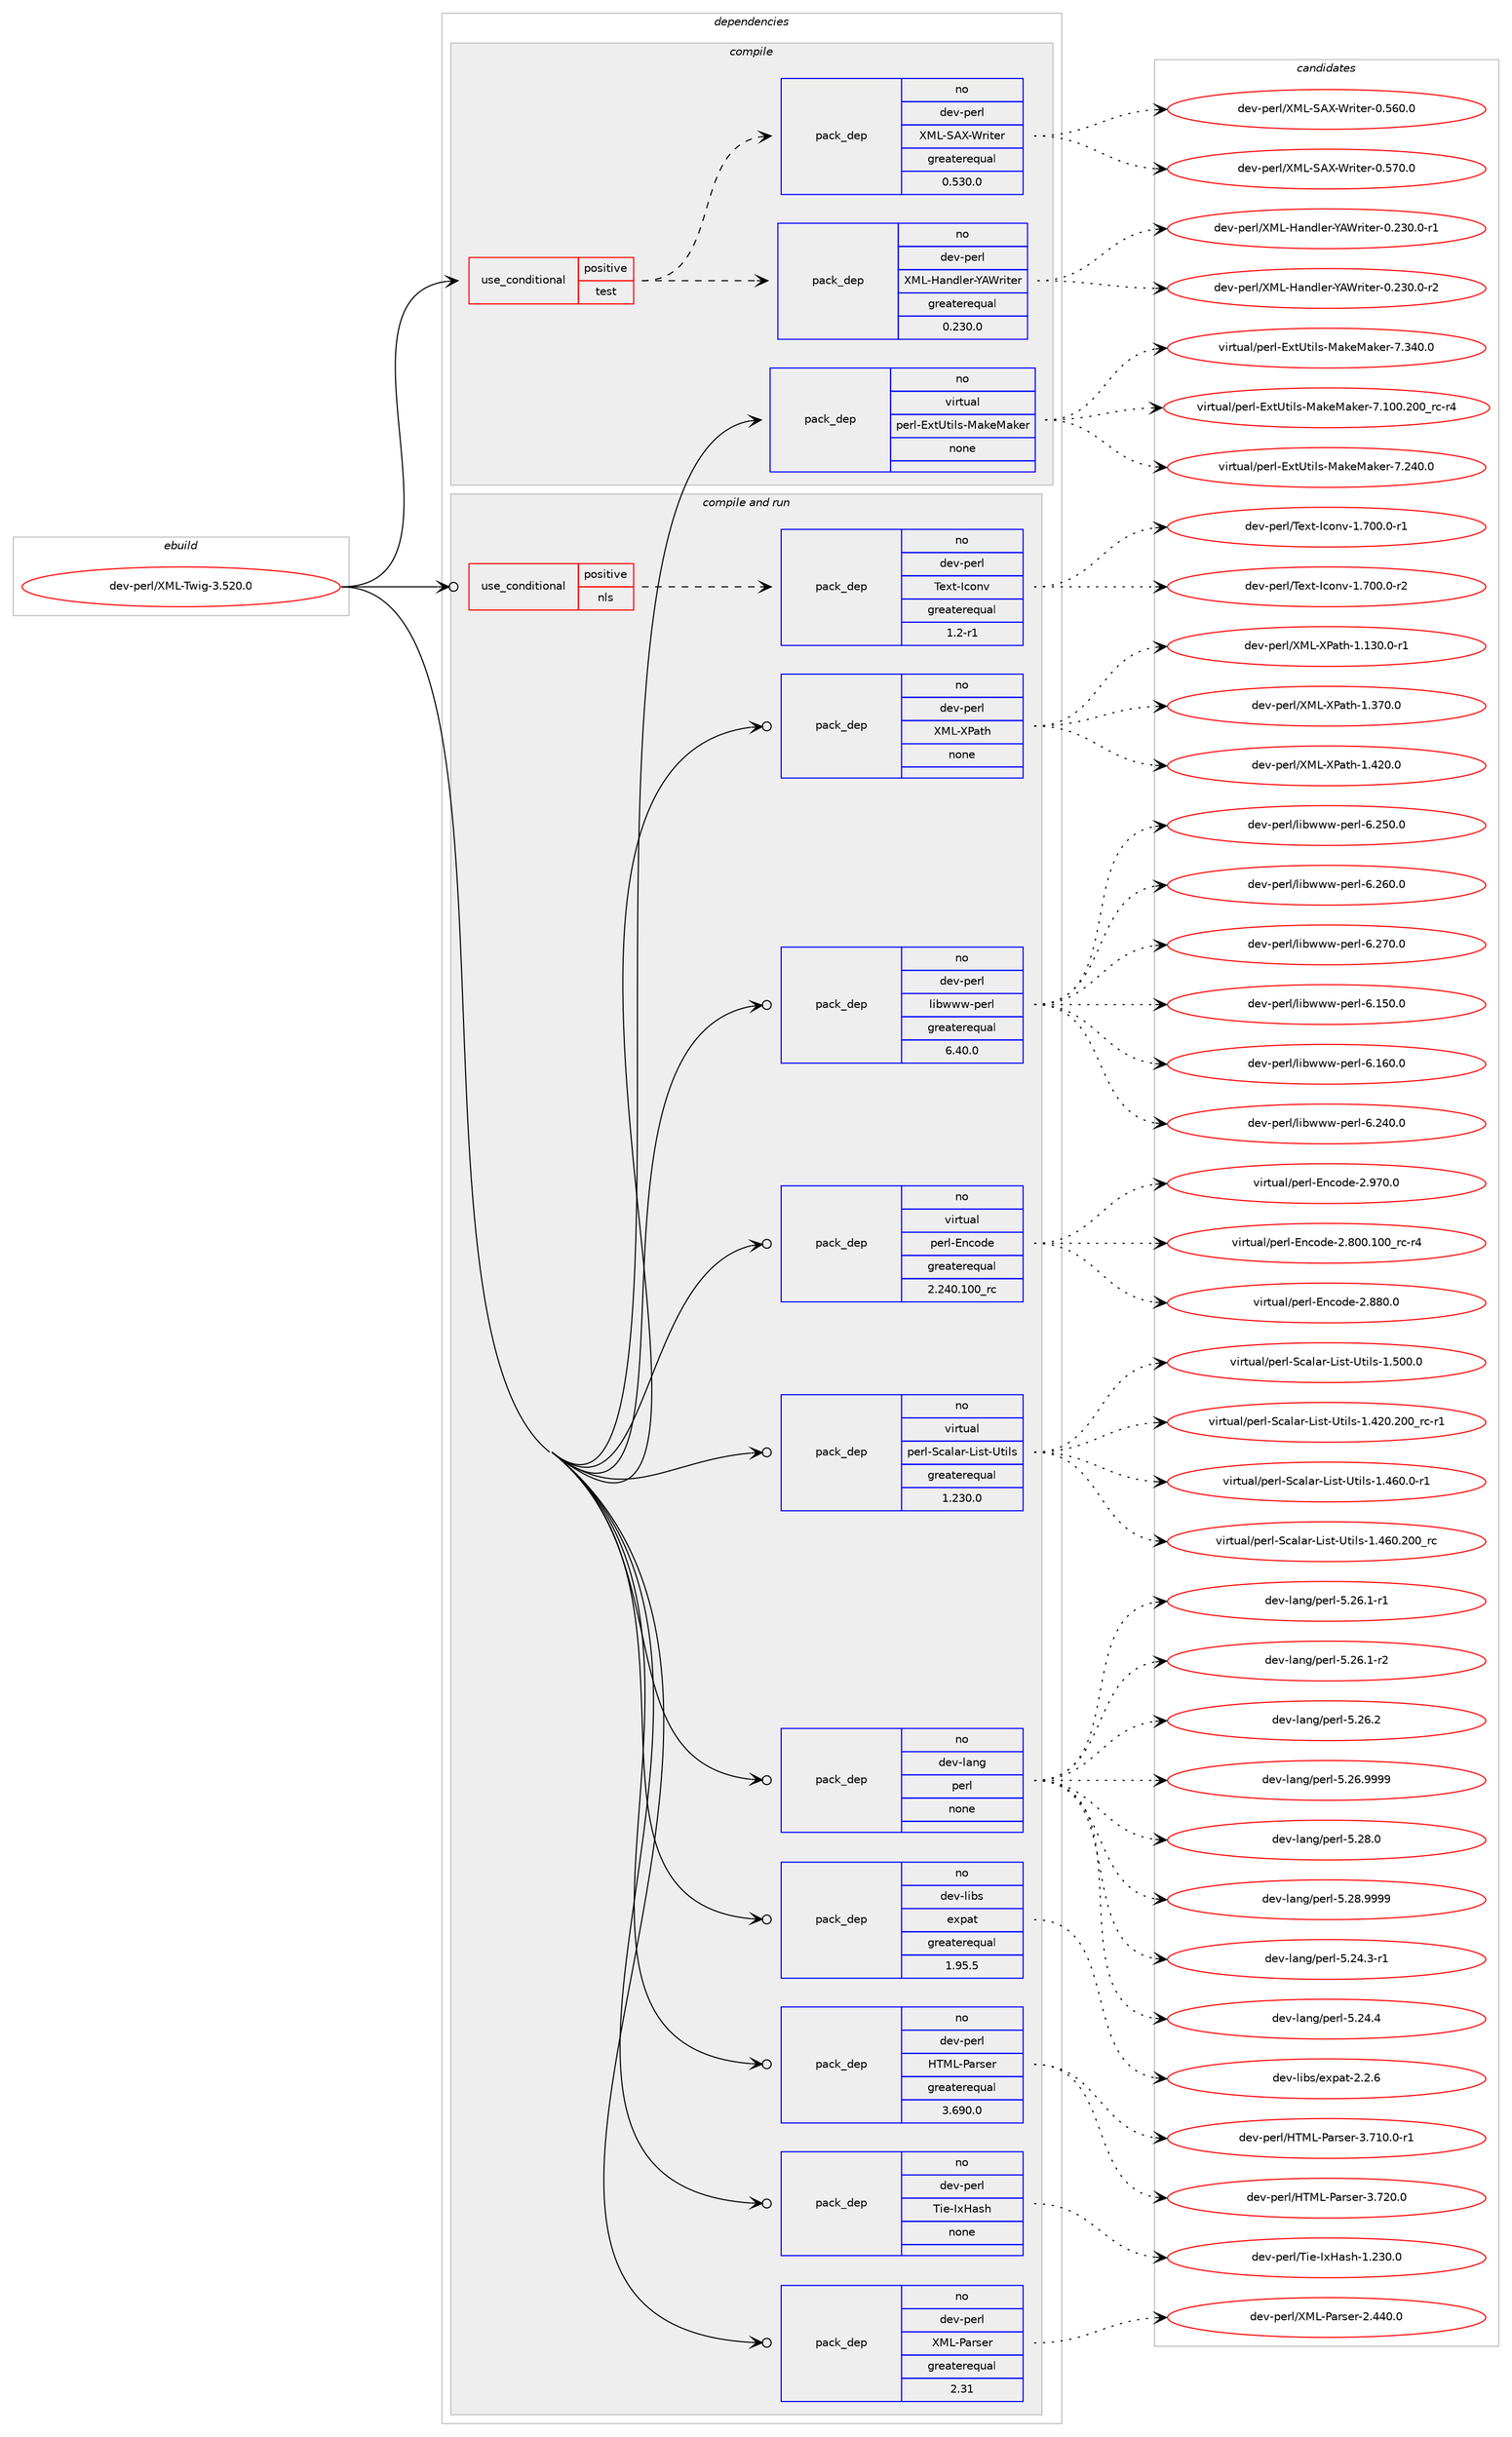 digraph prolog {

# *************
# Graph options
# *************

newrank=true;
concentrate=true;
compound=true;
graph [rankdir=LR,fontname=Helvetica,fontsize=10,ranksep=1.5];#, ranksep=2.5, nodesep=0.2];
edge  [arrowhead=vee];
node  [fontname=Helvetica,fontsize=10];

# **********
# The ebuild
# **********

subgraph cluster_leftcol {
color=gray;
rank=same;
label=<<i>ebuild</i>>;
id [label="dev-perl/XML-Twig-3.520.0", color=red, width=4, href="../dev-perl/XML-Twig-3.520.0.svg"];
}

# ****************
# The dependencies
# ****************

subgraph cluster_midcol {
color=gray;
label=<<i>dependencies</i>>;
subgraph cluster_compile {
fillcolor="#eeeeee";
style=filled;
label=<<i>compile</i>>;
subgraph cond369157 {
dependency1391581 [label=<<TABLE BORDER="0" CELLBORDER="1" CELLSPACING="0" CELLPADDING="4"><TR><TD ROWSPAN="3" CELLPADDING="10">use_conditional</TD></TR><TR><TD>positive</TD></TR><TR><TD>test</TD></TR></TABLE>>, shape=none, color=red];
subgraph pack999358 {
dependency1391582 [label=<<TABLE BORDER="0" CELLBORDER="1" CELLSPACING="0" CELLPADDING="4" WIDTH="220"><TR><TD ROWSPAN="6" CELLPADDING="30">pack_dep</TD></TR><TR><TD WIDTH="110">no</TD></TR><TR><TD>dev-perl</TD></TR><TR><TD>XML-Handler-YAWriter</TD></TR><TR><TD>greaterequal</TD></TR><TR><TD>0.230.0</TD></TR></TABLE>>, shape=none, color=blue];
}
dependency1391581:e -> dependency1391582:w [weight=20,style="dashed",arrowhead="vee"];
subgraph pack999359 {
dependency1391583 [label=<<TABLE BORDER="0" CELLBORDER="1" CELLSPACING="0" CELLPADDING="4" WIDTH="220"><TR><TD ROWSPAN="6" CELLPADDING="30">pack_dep</TD></TR><TR><TD WIDTH="110">no</TD></TR><TR><TD>dev-perl</TD></TR><TR><TD>XML-SAX-Writer</TD></TR><TR><TD>greaterequal</TD></TR><TR><TD>0.530.0</TD></TR></TABLE>>, shape=none, color=blue];
}
dependency1391581:e -> dependency1391583:w [weight=20,style="dashed",arrowhead="vee"];
}
id:e -> dependency1391581:w [weight=20,style="solid",arrowhead="vee"];
subgraph pack999360 {
dependency1391584 [label=<<TABLE BORDER="0" CELLBORDER="1" CELLSPACING="0" CELLPADDING="4" WIDTH="220"><TR><TD ROWSPAN="6" CELLPADDING="30">pack_dep</TD></TR><TR><TD WIDTH="110">no</TD></TR><TR><TD>virtual</TD></TR><TR><TD>perl-ExtUtils-MakeMaker</TD></TR><TR><TD>none</TD></TR><TR><TD></TD></TR></TABLE>>, shape=none, color=blue];
}
id:e -> dependency1391584:w [weight=20,style="solid",arrowhead="vee"];
}
subgraph cluster_compileandrun {
fillcolor="#eeeeee";
style=filled;
label=<<i>compile and run</i>>;
subgraph cond369158 {
dependency1391585 [label=<<TABLE BORDER="0" CELLBORDER="1" CELLSPACING="0" CELLPADDING="4"><TR><TD ROWSPAN="3" CELLPADDING="10">use_conditional</TD></TR><TR><TD>positive</TD></TR><TR><TD>nls</TD></TR></TABLE>>, shape=none, color=red];
subgraph pack999361 {
dependency1391586 [label=<<TABLE BORDER="0" CELLBORDER="1" CELLSPACING="0" CELLPADDING="4" WIDTH="220"><TR><TD ROWSPAN="6" CELLPADDING="30">pack_dep</TD></TR><TR><TD WIDTH="110">no</TD></TR><TR><TD>dev-perl</TD></TR><TR><TD>Text-Iconv</TD></TR><TR><TD>greaterequal</TD></TR><TR><TD>1.2-r1</TD></TR></TABLE>>, shape=none, color=blue];
}
dependency1391585:e -> dependency1391586:w [weight=20,style="dashed",arrowhead="vee"];
}
id:e -> dependency1391585:w [weight=20,style="solid",arrowhead="odotvee"];
subgraph pack999362 {
dependency1391587 [label=<<TABLE BORDER="0" CELLBORDER="1" CELLSPACING="0" CELLPADDING="4" WIDTH="220"><TR><TD ROWSPAN="6" CELLPADDING="30">pack_dep</TD></TR><TR><TD WIDTH="110">no</TD></TR><TR><TD>dev-lang</TD></TR><TR><TD>perl</TD></TR><TR><TD>none</TD></TR><TR><TD></TD></TR></TABLE>>, shape=none, color=blue];
}
id:e -> dependency1391587:w [weight=20,style="solid",arrowhead="odotvee"];
subgraph pack999363 {
dependency1391588 [label=<<TABLE BORDER="0" CELLBORDER="1" CELLSPACING="0" CELLPADDING="4" WIDTH="220"><TR><TD ROWSPAN="6" CELLPADDING="30">pack_dep</TD></TR><TR><TD WIDTH="110">no</TD></TR><TR><TD>dev-libs</TD></TR><TR><TD>expat</TD></TR><TR><TD>greaterequal</TD></TR><TR><TD>1.95.5</TD></TR></TABLE>>, shape=none, color=blue];
}
id:e -> dependency1391588:w [weight=20,style="solid",arrowhead="odotvee"];
subgraph pack999364 {
dependency1391589 [label=<<TABLE BORDER="0" CELLBORDER="1" CELLSPACING="0" CELLPADDING="4" WIDTH="220"><TR><TD ROWSPAN="6" CELLPADDING="30">pack_dep</TD></TR><TR><TD WIDTH="110">no</TD></TR><TR><TD>dev-perl</TD></TR><TR><TD>HTML-Parser</TD></TR><TR><TD>greaterequal</TD></TR><TR><TD>3.690.0</TD></TR></TABLE>>, shape=none, color=blue];
}
id:e -> dependency1391589:w [weight=20,style="solid",arrowhead="odotvee"];
subgraph pack999365 {
dependency1391590 [label=<<TABLE BORDER="0" CELLBORDER="1" CELLSPACING="0" CELLPADDING="4" WIDTH="220"><TR><TD ROWSPAN="6" CELLPADDING="30">pack_dep</TD></TR><TR><TD WIDTH="110">no</TD></TR><TR><TD>dev-perl</TD></TR><TR><TD>Tie-IxHash</TD></TR><TR><TD>none</TD></TR><TR><TD></TD></TR></TABLE>>, shape=none, color=blue];
}
id:e -> dependency1391590:w [weight=20,style="solid",arrowhead="odotvee"];
subgraph pack999366 {
dependency1391591 [label=<<TABLE BORDER="0" CELLBORDER="1" CELLSPACING="0" CELLPADDING="4" WIDTH="220"><TR><TD ROWSPAN="6" CELLPADDING="30">pack_dep</TD></TR><TR><TD WIDTH="110">no</TD></TR><TR><TD>dev-perl</TD></TR><TR><TD>XML-Parser</TD></TR><TR><TD>greaterequal</TD></TR><TR><TD>2.31</TD></TR></TABLE>>, shape=none, color=blue];
}
id:e -> dependency1391591:w [weight=20,style="solid",arrowhead="odotvee"];
subgraph pack999367 {
dependency1391592 [label=<<TABLE BORDER="0" CELLBORDER="1" CELLSPACING="0" CELLPADDING="4" WIDTH="220"><TR><TD ROWSPAN="6" CELLPADDING="30">pack_dep</TD></TR><TR><TD WIDTH="110">no</TD></TR><TR><TD>dev-perl</TD></TR><TR><TD>XML-XPath</TD></TR><TR><TD>none</TD></TR><TR><TD></TD></TR></TABLE>>, shape=none, color=blue];
}
id:e -> dependency1391592:w [weight=20,style="solid",arrowhead="odotvee"];
subgraph pack999368 {
dependency1391593 [label=<<TABLE BORDER="0" CELLBORDER="1" CELLSPACING="0" CELLPADDING="4" WIDTH="220"><TR><TD ROWSPAN="6" CELLPADDING="30">pack_dep</TD></TR><TR><TD WIDTH="110">no</TD></TR><TR><TD>dev-perl</TD></TR><TR><TD>libwww-perl</TD></TR><TR><TD>greaterequal</TD></TR><TR><TD>6.40.0</TD></TR></TABLE>>, shape=none, color=blue];
}
id:e -> dependency1391593:w [weight=20,style="solid",arrowhead="odotvee"];
subgraph pack999369 {
dependency1391594 [label=<<TABLE BORDER="0" CELLBORDER="1" CELLSPACING="0" CELLPADDING="4" WIDTH="220"><TR><TD ROWSPAN="6" CELLPADDING="30">pack_dep</TD></TR><TR><TD WIDTH="110">no</TD></TR><TR><TD>virtual</TD></TR><TR><TD>perl-Encode</TD></TR><TR><TD>greaterequal</TD></TR><TR><TD>2.240.100_rc</TD></TR></TABLE>>, shape=none, color=blue];
}
id:e -> dependency1391594:w [weight=20,style="solid",arrowhead="odotvee"];
subgraph pack999370 {
dependency1391595 [label=<<TABLE BORDER="0" CELLBORDER="1" CELLSPACING="0" CELLPADDING="4" WIDTH="220"><TR><TD ROWSPAN="6" CELLPADDING="30">pack_dep</TD></TR><TR><TD WIDTH="110">no</TD></TR><TR><TD>virtual</TD></TR><TR><TD>perl-Scalar-List-Utils</TD></TR><TR><TD>greaterequal</TD></TR><TR><TD>1.230.0</TD></TR></TABLE>>, shape=none, color=blue];
}
id:e -> dependency1391595:w [weight=20,style="solid",arrowhead="odotvee"];
}
subgraph cluster_run {
fillcolor="#eeeeee";
style=filled;
label=<<i>run</i>>;
}
}

# **************
# The candidates
# **************

subgraph cluster_choices {
rank=same;
color=gray;
label=<<i>candidates</i>>;

subgraph choice999358 {
color=black;
nodesep=1;
choice10010111845112101114108478877764572971101001081011144589658711410511610111445484650514846484511449 [label="dev-perl/XML-Handler-YAWriter-0.230.0-r1", color=red, width=4,href="../dev-perl/XML-Handler-YAWriter-0.230.0-r1.svg"];
choice10010111845112101114108478877764572971101001081011144589658711410511610111445484650514846484511450 [label="dev-perl/XML-Handler-YAWriter-0.230.0-r2", color=red, width=4,href="../dev-perl/XML-Handler-YAWriter-0.230.0-r2.svg"];
dependency1391582:e -> choice10010111845112101114108478877764572971101001081011144589658711410511610111445484650514846484511449:w [style=dotted,weight="100"];
dependency1391582:e -> choice10010111845112101114108478877764572971101001081011144589658711410511610111445484650514846484511450:w [style=dotted,weight="100"];
}
subgraph choice999359 {
color=black;
nodesep=1;
choice10010111845112101114108478877764583658845871141051161011144548465354484648 [label="dev-perl/XML-SAX-Writer-0.560.0", color=red, width=4,href="../dev-perl/XML-SAX-Writer-0.560.0.svg"];
choice10010111845112101114108478877764583658845871141051161011144548465355484648 [label="dev-perl/XML-SAX-Writer-0.570.0", color=red, width=4,href="../dev-perl/XML-SAX-Writer-0.570.0.svg"];
dependency1391583:e -> choice10010111845112101114108478877764583658845871141051161011144548465354484648:w [style=dotted,weight="100"];
dependency1391583:e -> choice10010111845112101114108478877764583658845871141051161011144548465355484648:w [style=dotted,weight="100"];
}
subgraph choice999360 {
color=black;
nodesep=1;
choice118105114116117971084711210111410845691201168511610510811545779710710177971071011144555464948484650484895114994511452 [label="virtual/perl-ExtUtils-MakeMaker-7.100.200_rc-r4", color=red, width=4,href="../virtual/perl-ExtUtils-MakeMaker-7.100.200_rc-r4.svg"];
choice118105114116117971084711210111410845691201168511610510811545779710710177971071011144555465052484648 [label="virtual/perl-ExtUtils-MakeMaker-7.240.0", color=red, width=4,href="../virtual/perl-ExtUtils-MakeMaker-7.240.0.svg"];
choice118105114116117971084711210111410845691201168511610510811545779710710177971071011144555465152484648 [label="virtual/perl-ExtUtils-MakeMaker-7.340.0", color=red, width=4,href="../virtual/perl-ExtUtils-MakeMaker-7.340.0.svg"];
dependency1391584:e -> choice118105114116117971084711210111410845691201168511610510811545779710710177971071011144555464948484650484895114994511452:w [style=dotted,weight="100"];
dependency1391584:e -> choice118105114116117971084711210111410845691201168511610510811545779710710177971071011144555465052484648:w [style=dotted,weight="100"];
dependency1391584:e -> choice118105114116117971084711210111410845691201168511610510811545779710710177971071011144555465152484648:w [style=dotted,weight="100"];
}
subgraph choice999361 {
color=black;
nodesep=1;
choice10010111845112101114108478410112011645739911111011845494655484846484511449 [label="dev-perl/Text-Iconv-1.700.0-r1", color=red, width=4,href="../dev-perl/Text-Iconv-1.700.0-r1.svg"];
choice10010111845112101114108478410112011645739911111011845494655484846484511450 [label="dev-perl/Text-Iconv-1.700.0-r2", color=red, width=4,href="../dev-perl/Text-Iconv-1.700.0-r2.svg"];
dependency1391586:e -> choice10010111845112101114108478410112011645739911111011845494655484846484511449:w [style=dotted,weight="100"];
dependency1391586:e -> choice10010111845112101114108478410112011645739911111011845494655484846484511450:w [style=dotted,weight="100"];
}
subgraph choice999362 {
color=black;
nodesep=1;
choice100101118451089711010347112101114108455346505246514511449 [label="dev-lang/perl-5.24.3-r1", color=red, width=4,href="../dev-lang/perl-5.24.3-r1.svg"];
choice10010111845108971101034711210111410845534650524652 [label="dev-lang/perl-5.24.4", color=red, width=4,href="../dev-lang/perl-5.24.4.svg"];
choice100101118451089711010347112101114108455346505446494511449 [label="dev-lang/perl-5.26.1-r1", color=red, width=4,href="../dev-lang/perl-5.26.1-r1.svg"];
choice100101118451089711010347112101114108455346505446494511450 [label="dev-lang/perl-5.26.1-r2", color=red, width=4,href="../dev-lang/perl-5.26.1-r2.svg"];
choice10010111845108971101034711210111410845534650544650 [label="dev-lang/perl-5.26.2", color=red, width=4,href="../dev-lang/perl-5.26.2.svg"];
choice10010111845108971101034711210111410845534650544657575757 [label="dev-lang/perl-5.26.9999", color=red, width=4,href="../dev-lang/perl-5.26.9999.svg"];
choice10010111845108971101034711210111410845534650564648 [label="dev-lang/perl-5.28.0", color=red, width=4,href="../dev-lang/perl-5.28.0.svg"];
choice10010111845108971101034711210111410845534650564657575757 [label="dev-lang/perl-5.28.9999", color=red, width=4,href="../dev-lang/perl-5.28.9999.svg"];
dependency1391587:e -> choice100101118451089711010347112101114108455346505246514511449:w [style=dotted,weight="100"];
dependency1391587:e -> choice10010111845108971101034711210111410845534650524652:w [style=dotted,weight="100"];
dependency1391587:e -> choice100101118451089711010347112101114108455346505446494511449:w [style=dotted,weight="100"];
dependency1391587:e -> choice100101118451089711010347112101114108455346505446494511450:w [style=dotted,weight="100"];
dependency1391587:e -> choice10010111845108971101034711210111410845534650544650:w [style=dotted,weight="100"];
dependency1391587:e -> choice10010111845108971101034711210111410845534650544657575757:w [style=dotted,weight="100"];
dependency1391587:e -> choice10010111845108971101034711210111410845534650564648:w [style=dotted,weight="100"];
dependency1391587:e -> choice10010111845108971101034711210111410845534650564657575757:w [style=dotted,weight="100"];
}
subgraph choice999363 {
color=black;
nodesep=1;
choice10010111845108105981154710112011297116455046504654 [label="dev-libs/expat-2.2.6", color=red, width=4,href="../dev-libs/expat-2.2.6.svg"];
dependency1391588:e -> choice10010111845108105981154710112011297116455046504654:w [style=dotted,weight="100"];
}
subgraph choice999364 {
color=black;
nodesep=1;
choice10010111845112101114108477284777645809711411510111445514655494846484511449 [label="dev-perl/HTML-Parser-3.710.0-r1", color=red, width=4,href="../dev-perl/HTML-Parser-3.710.0-r1.svg"];
choice1001011184511210111410847728477764580971141151011144551465550484648 [label="dev-perl/HTML-Parser-3.720.0", color=red, width=4,href="../dev-perl/HTML-Parser-3.720.0.svg"];
dependency1391589:e -> choice10010111845112101114108477284777645809711411510111445514655494846484511449:w [style=dotted,weight="100"];
dependency1391589:e -> choice1001011184511210111410847728477764580971141151011144551465550484648:w [style=dotted,weight="100"];
}
subgraph choice999365 {
color=black;
nodesep=1;
choice100101118451121011141084784105101457312072971151044549465051484648 [label="dev-perl/Tie-IxHash-1.230.0", color=red, width=4,href="../dev-perl/Tie-IxHash-1.230.0.svg"];
dependency1391590:e -> choice100101118451121011141084784105101457312072971151044549465051484648:w [style=dotted,weight="100"];
}
subgraph choice999366 {
color=black;
nodesep=1;
choice10010111845112101114108478877764580971141151011144550465252484648 [label="dev-perl/XML-Parser-2.440.0", color=red, width=4,href="../dev-perl/XML-Parser-2.440.0.svg"];
dependency1391591:e -> choice10010111845112101114108478877764580971141151011144550465252484648:w [style=dotted,weight="100"];
}
subgraph choice999367 {
color=black;
nodesep=1;
choice10010111845112101114108478877764588809711610445494649514846484511449 [label="dev-perl/XML-XPath-1.130.0-r1", color=red, width=4,href="../dev-perl/XML-XPath-1.130.0-r1.svg"];
choice1001011184511210111410847887776458880971161044549465155484648 [label="dev-perl/XML-XPath-1.370.0", color=red, width=4,href="../dev-perl/XML-XPath-1.370.0.svg"];
choice1001011184511210111410847887776458880971161044549465250484648 [label="dev-perl/XML-XPath-1.420.0", color=red, width=4,href="../dev-perl/XML-XPath-1.420.0.svg"];
dependency1391592:e -> choice10010111845112101114108478877764588809711610445494649514846484511449:w [style=dotted,weight="100"];
dependency1391592:e -> choice1001011184511210111410847887776458880971161044549465155484648:w [style=dotted,weight="100"];
dependency1391592:e -> choice1001011184511210111410847887776458880971161044549465250484648:w [style=dotted,weight="100"];
}
subgraph choice999368 {
color=black;
nodesep=1;
choice100101118451121011141084710810598119119119451121011141084554464953484648 [label="dev-perl/libwww-perl-6.150.0", color=red, width=4,href="../dev-perl/libwww-perl-6.150.0.svg"];
choice100101118451121011141084710810598119119119451121011141084554464954484648 [label="dev-perl/libwww-perl-6.160.0", color=red, width=4,href="../dev-perl/libwww-perl-6.160.0.svg"];
choice100101118451121011141084710810598119119119451121011141084554465052484648 [label="dev-perl/libwww-perl-6.240.0", color=red, width=4,href="../dev-perl/libwww-perl-6.240.0.svg"];
choice100101118451121011141084710810598119119119451121011141084554465053484648 [label="dev-perl/libwww-perl-6.250.0", color=red, width=4,href="../dev-perl/libwww-perl-6.250.0.svg"];
choice100101118451121011141084710810598119119119451121011141084554465054484648 [label="dev-perl/libwww-perl-6.260.0", color=red, width=4,href="../dev-perl/libwww-perl-6.260.0.svg"];
choice100101118451121011141084710810598119119119451121011141084554465055484648 [label="dev-perl/libwww-perl-6.270.0", color=red, width=4,href="../dev-perl/libwww-perl-6.270.0.svg"];
dependency1391593:e -> choice100101118451121011141084710810598119119119451121011141084554464953484648:w [style=dotted,weight="100"];
dependency1391593:e -> choice100101118451121011141084710810598119119119451121011141084554464954484648:w [style=dotted,weight="100"];
dependency1391593:e -> choice100101118451121011141084710810598119119119451121011141084554465052484648:w [style=dotted,weight="100"];
dependency1391593:e -> choice100101118451121011141084710810598119119119451121011141084554465053484648:w [style=dotted,weight="100"];
dependency1391593:e -> choice100101118451121011141084710810598119119119451121011141084554465054484648:w [style=dotted,weight="100"];
dependency1391593:e -> choice100101118451121011141084710810598119119119451121011141084554465055484648:w [style=dotted,weight="100"];
}
subgraph choice999369 {
color=black;
nodesep=1;
choice11810511411611797108471121011141084569110991111001014550465648484649484895114994511452 [label="virtual/perl-Encode-2.800.100_rc-r4", color=red, width=4,href="../virtual/perl-Encode-2.800.100_rc-r4.svg"];
choice11810511411611797108471121011141084569110991111001014550465656484648 [label="virtual/perl-Encode-2.880.0", color=red, width=4,href="../virtual/perl-Encode-2.880.0.svg"];
choice11810511411611797108471121011141084569110991111001014550465755484648 [label="virtual/perl-Encode-2.970.0", color=red, width=4,href="../virtual/perl-Encode-2.970.0.svg"];
dependency1391594:e -> choice11810511411611797108471121011141084569110991111001014550465648484649484895114994511452:w [style=dotted,weight="100"];
dependency1391594:e -> choice11810511411611797108471121011141084569110991111001014550465656484648:w [style=dotted,weight="100"];
dependency1391594:e -> choice11810511411611797108471121011141084569110991111001014550465755484648:w [style=dotted,weight="100"];
}
subgraph choice999370 {
color=black;
nodesep=1;
choice11810511411611797108471121011141084583999710897114457610511511645851161051081154549465250484650484895114994511449 [label="virtual/perl-Scalar-List-Utils-1.420.200_rc-r1", color=red, width=4,href="../virtual/perl-Scalar-List-Utils-1.420.200_rc-r1.svg"];
choice118105114116117971084711210111410845839997108971144576105115116458511610510811545494652544846484511449 [label="virtual/perl-Scalar-List-Utils-1.460.0-r1", color=red, width=4,href="../virtual/perl-Scalar-List-Utils-1.460.0-r1.svg"];
choice1181051141161179710847112101114108458399971089711445761051151164585116105108115454946525448465048489511499 [label="virtual/perl-Scalar-List-Utils-1.460.200_rc", color=red, width=4,href="../virtual/perl-Scalar-List-Utils-1.460.200_rc.svg"];
choice11810511411611797108471121011141084583999710897114457610511511645851161051081154549465348484648 [label="virtual/perl-Scalar-List-Utils-1.500.0", color=red, width=4,href="../virtual/perl-Scalar-List-Utils-1.500.0.svg"];
dependency1391595:e -> choice11810511411611797108471121011141084583999710897114457610511511645851161051081154549465250484650484895114994511449:w [style=dotted,weight="100"];
dependency1391595:e -> choice118105114116117971084711210111410845839997108971144576105115116458511610510811545494652544846484511449:w [style=dotted,weight="100"];
dependency1391595:e -> choice1181051141161179710847112101114108458399971089711445761051151164585116105108115454946525448465048489511499:w [style=dotted,weight="100"];
dependency1391595:e -> choice11810511411611797108471121011141084583999710897114457610511511645851161051081154549465348484648:w [style=dotted,weight="100"];
}
}

}
